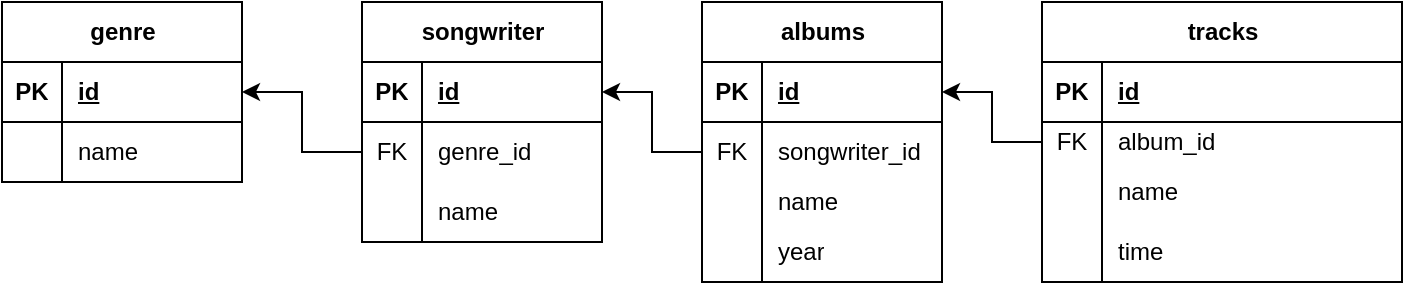 <mxfile version="21.5.0" type="device">
  <diagram name="Страница 1" id="5ixUGyo4X-1YARLkV2dN">
    <mxGraphModel dx="794" dy="438" grid="1" gridSize="10" guides="1" tooltips="1" connect="1" arrows="1" fold="1" page="1" pageScale="1" pageWidth="827" pageHeight="1169" math="0" shadow="0">
      <root>
        <mxCell id="0" />
        <mxCell id="1" parent="0" />
        <mxCell id="0Uv8VMTDzY28IKS0Zacv-1" value="genre" style="shape=table;startSize=30;container=1;collapsible=1;childLayout=tableLayout;fixedRows=1;rowLines=0;fontStyle=1;align=center;resizeLast=1;html=1;" vertex="1" parent="1">
          <mxGeometry x="40" y="10" width="120" height="90" as="geometry" />
        </mxCell>
        <mxCell id="0Uv8VMTDzY28IKS0Zacv-2" value="" style="shape=tableRow;horizontal=0;startSize=0;swimlaneHead=0;swimlaneBody=0;fillColor=none;collapsible=0;dropTarget=0;points=[[0,0.5],[1,0.5]];portConstraint=eastwest;top=0;left=0;right=0;bottom=1;" vertex="1" parent="0Uv8VMTDzY28IKS0Zacv-1">
          <mxGeometry y="30" width="120" height="30" as="geometry" />
        </mxCell>
        <mxCell id="0Uv8VMTDzY28IKS0Zacv-3" value="PK" style="shape=partialRectangle;connectable=0;fillColor=none;top=0;left=0;bottom=0;right=0;fontStyle=1;overflow=hidden;whiteSpace=wrap;html=1;" vertex="1" parent="0Uv8VMTDzY28IKS0Zacv-2">
          <mxGeometry width="30" height="30" as="geometry">
            <mxRectangle width="30" height="30" as="alternateBounds" />
          </mxGeometry>
        </mxCell>
        <mxCell id="0Uv8VMTDzY28IKS0Zacv-4" value="id" style="shape=partialRectangle;connectable=0;fillColor=none;top=0;left=0;bottom=0;right=0;align=left;spacingLeft=6;fontStyle=5;overflow=hidden;whiteSpace=wrap;html=1;" vertex="1" parent="0Uv8VMTDzY28IKS0Zacv-2">
          <mxGeometry x="30" width="90" height="30" as="geometry">
            <mxRectangle width="90" height="30" as="alternateBounds" />
          </mxGeometry>
        </mxCell>
        <mxCell id="0Uv8VMTDzY28IKS0Zacv-5" value="" style="shape=tableRow;horizontal=0;startSize=0;swimlaneHead=0;swimlaneBody=0;fillColor=none;collapsible=0;dropTarget=0;points=[[0,0.5],[1,0.5]];portConstraint=eastwest;top=0;left=0;right=0;bottom=0;" vertex="1" parent="0Uv8VMTDzY28IKS0Zacv-1">
          <mxGeometry y="60" width="120" height="30" as="geometry" />
        </mxCell>
        <mxCell id="0Uv8VMTDzY28IKS0Zacv-6" value="" style="shape=partialRectangle;connectable=0;fillColor=none;top=0;left=0;bottom=0;right=0;editable=1;overflow=hidden;whiteSpace=wrap;html=1;" vertex="1" parent="0Uv8VMTDzY28IKS0Zacv-5">
          <mxGeometry width="30" height="30" as="geometry">
            <mxRectangle width="30" height="30" as="alternateBounds" />
          </mxGeometry>
        </mxCell>
        <mxCell id="0Uv8VMTDzY28IKS0Zacv-7" value="name" style="shape=partialRectangle;connectable=0;fillColor=none;top=0;left=0;bottom=0;right=0;align=left;spacingLeft=6;overflow=hidden;whiteSpace=wrap;html=1;" vertex="1" parent="0Uv8VMTDzY28IKS0Zacv-5">
          <mxGeometry x="30" width="90" height="30" as="geometry">
            <mxRectangle width="90" height="30" as="alternateBounds" />
          </mxGeometry>
        </mxCell>
        <mxCell id="0Uv8VMTDzY28IKS0Zacv-14" value="songwriter" style="shape=table;startSize=30;container=1;collapsible=1;childLayout=tableLayout;fixedRows=1;rowLines=0;fontStyle=1;align=center;resizeLast=1;html=1;" vertex="1" parent="1">
          <mxGeometry x="220" y="10" width="120" height="120" as="geometry" />
        </mxCell>
        <mxCell id="0Uv8VMTDzY28IKS0Zacv-15" value="" style="shape=tableRow;horizontal=0;startSize=0;swimlaneHead=0;swimlaneBody=0;fillColor=none;collapsible=0;dropTarget=0;points=[[0,0.5],[1,0.5]];portConstraint=eastwest;top=0;left=0;right=0;bottom=1;" vertex="1" parent="0Uv8VMTDzY28IKS0Zacv-14">
          <mxGeometry y="30" width="120" height="30" as="geometry" />
        </mxCell>
        <mxCell id="0Uv8VMTDzY28IKS0Zacv-16" value="PK" style="shape=partialRectangle;connectable=0;fillColor=none;top=0;left=0;bottom=0;right=0;fontStyle=1;overflow=hidden;whiteSpace=wrap;html=1;" vertex="1" parent="0Uv8VMTDzY28IKS0Zacv-15">
          <mxGeometry width="30" height="30" as="geometry">
            <mxRectangle width="30" height="30" as="alternateBounds" />
          </mxGeometry>
        </mxCell>
        <mxCell id="0Uv8VMTDzY28IKS0Zacv-17" value="id" style="shape=partialRectangle;connectable=0;fillColor=none;top=0;left=0;bottom=0;right=0;align=left;spacingLeft=6;fontStyle=5;overflow=hidden;whiteSpace=wrap;html=1;" vertex="1" parent="0Uv8VMTDzY28IKS0Zacv-15">
          <mxGeometry x="30" width="90" height="30" as="geometry">
            <mxRectangle width="90" height="30" as="alternateBounds" />
          </mxGeometry>
        </mxCell>
        <mxCell id="0Uv8VMTDzY28IKS0Zacv-27" value="" style="shape=tableRow;horizontal=0;startSize=0;swimlaneHead=0;swimlaneBody=0;fillColor=none;collapsible=0;dropTarget=0;points=[[0,0.5],[1,0.5]];portConstraint=eastwest;top=0;left=0;right=0;bottom=0;" vertex="1" parent="0Uv8VMTDzY28IKS0Zacv-14">
          <mxGeometry y="60" width="120" height="30" as="geometry" />
        </mxCell>
        <mxCell id="0Uv8VMTDzY28IKS0Zacv-28" value="FK" style="shape=partialRectangle;connectable=0;fillColor=none;top=0;left=0;bottom=0;right=0;editable=1;overflow=hidden;whiteSpace=wrap;html=1;" vertex="1" parent="0Uv8VMTDzY28IKS0Zacv-27">
          <mxGeometry width="30" height="30" as="geometry">
            <mxRectangle width="30" height="30" as="alternateBounds" />
          </mxGeometry>
        </mxCell>
        <mxCell id="0Uv8VMTDzY28IKS0Zacv-29" value="genre_id" style="shape=partialRectangle;connectable=0;fillColor=none;top=0;left=0;bottom=0;right=0;align=left;spacingLeft=6;overflow=hidden;whiteSpace=wrap;html=1;" vertex="1" parent="0Uv8VMTDzY28IKS0Zacv-27">
          <mxGeometry x="30" width="90" height="30" as="geometry">
            <mxRectangle width="90" height="30" as="alternateBounds" />
          </mxGeometry>
        </mxCell>
        <mxCell id="0Uv8VMTDzY28IKS0Zacv-21" value="" style="shape=tableRow;horizontal=0;startSize=0;swimlaneHead=0;swimlaneBody=0;fillColor=none;collapsible=0;dropTarget=0;points=[[0,0.5],[1,0.5]];portConstraint=eastwest;top=0;left=0;right=0;bottom=0;" vertex="1" parent="0Uv8VMTDzY28IKS0Zacv-14">
          <mxGeometry y="90" width="120" height="30" as="geometry" />
        </mxCell>
        <mxCell id="0Uv8VMTDzY28IKS0Zacv-22" value="" style="shape=partialRectangle;connectable=0;fillColor=none;top=0;left=0;bottom=0;right=0;editable=1;overflow=hidden;whiteSpace=wrap;html=1;" vertex="1" parent="0Uv8VMTDzY28IKS0Zacv-21">
          <mxGeometry width="30" height="30" as="geometry">
            <mxRectangle width="30" height="30" as="alternateBounds" />
          </mxGeometry>
        </mxCell>
        <mxCell id="0Uv8VMTDzY28IKS0Zacv-23" value="name" style="shape=partialRectangle;connectable=0;fillColor=none;top=0;left=0;bottom=0;right=0;align=left;spacingLeft=6;overflow=hidden;whiteSpace=wrap;html=1;" vertex="1" parent="0Uv8VMTDzY28IKS0Zacv-21">
          <mxGeometry x="30" width="90" height="30" as="geometry">
            <mxRectangle width="90" height="30" as="alternateBounds" />
          </mxGeometry>
        </mxCell>
        <mxCell id="0Uv8VMTDzY28IKS0Zacv-30" style="edgeStyle=orthogonalEdgeStyle;rounded=0;orthogonalLoop=1;jettySize=auto;html=1;exitX=0;exitY=0.5;exitDx=0;exitDy=0;entryX=1;entryY=0.5;entryDx=0;entryDy=0;" edge="1" parent="1" source="0Uv8VMTDzY28IKS0Zacv-27" target="0Uv8VMTDzY28IKS0Zacv-2">
          <mxGeometry relative="1" as="geometry" />
        </mxCell>
        <mxCell id="0Uv8VMTDzY28IKS0Zacv-31" value="albums" style="shape=table;startSize=30;container=1;collapsible=1;childLayout=tableLayout;fixedRows=1;rowLines=0;fontStyle=1;align=center;resizeLast=1;html=1;" vertex="1" parent="1">
          <mxGeometry x="390" y="10" width="120" height="140" as="geometry" />
        </mxCell>
        <mxCell id="0Uv8VMTDzY28IKS0Zacv-32" value="" style="shape=tableRow;horizontal=0;startSize=0;swimlaneHead=0;swimlaneBody=0;fillColor=none;collapsible=0;dropTarget=0;points=[[0,0.5],[1,0.5]];portConstraint=eastwest;top=0;left=0;right=0;bottom=1;" vertex="1" parent="0Uv8VMTDzY28IKS0Zacv-31">
          <mxGeometry y="30" width="120" height="30" as="geometry" />
        </mxCell>
        <mxCell id="0Uv8VMTDzY28IKS0Zacv-33" value="PK" style="shape=partialRectangle;connectable=0;fillColor=none;top=0;left=0;bottom=0;right=0;fontStyle=1;overflow=hidden;whiteSpace=wrap;html=1;" vertex="1" parent="0Uv8VMTDzY28IKS0Zacv-32">
          <mxGeometry width="30" height="30" as="geometry">
            <mxRectangle width="30" height="30" as="alternateBounds" />
          </mxGeometry>
        </mxCell>
        <mxCell id="0Uv8VMTDzY28IKS0Zacv-34" value="id" style="shape=partialRectangle;connectable=0;fillColor=none;top=0;left=0;bottom=0;right=0;align=left;spacingLeft=6;fontStyle=5;overflow=hidden;whiteSpace=wrap;html=1;" vertex="1" parent="0Uv8VMTDzY28IKS0Zacv-32">
          <mxGeometry x="30" width="90" height="30" as="geometry">
            <mxRectangle width="90" height="30" as="alternateBounds" />
          </mxGeometry>
        </mxCell>
        <mxCell id="0Uv8VMTDzY28IKS0Zacv-35" value="" style="shape=tableRow;horizontal=0;startSize=0;swimlaneHead=0;swimlaneBody=0;fillColor=none;collapsible=0;dropTarget=0;points=[[0,0.5],[1,0.5]];portConstraint=eastwest;top=0;left=0;right=0;bottom=0;" vertex="1" parent="0Uv8VMTDzY28IKS0Zacv-31">
          <mxGeometry y="60" width="120" height="30" as="geometry" />
        </mxCell>
        <mxCell id="0Uv8VMTDzY28IKS0Zacv-36" value="FK" style="shape=partialRectangle;connectable=0;fillColor=none;top=0;left=0;bottom=0;right=0;editable=1;overflow=hidden;whiteSpace=wrap;html=1;" vertex="1" parent="0Uv8VMTDzY28IKS0Zacv-35">
          <mxGeometry width="30" height="30" as="geometry">
            <mxRectangle width="30" height="30" as="alternateBounds" />
          </mxGeometry>
        </mxCell>
        <mxCell id="0Uv8VMTDzY28IKS0Zacv-37" value="songwriter_id" style="shape=partialRectangle;connectable=0;fillColor=none;top=0;left=0;bottom=0;right=0;align=left;spacingLeft=6;overflow=hidden;whiteSpace=wrap;html=1;" vertex="1" parent="0Uv8VMTDzY28IKS0Zacv-35">
          <mxGeometry x="30" width="90" height="30" as="geometry">
            <mxRectangle width="90" height="30" as="alternateBounds" />
          </mxGeometry>
        </mxCell>
        <mxCell id="0Uv8VMTDzY28IKS0Zacv-38" value="" style="shape=tableRow;horizontal=0;startSize=0;swimlaneHead=0;swimlaneBody=0;fillColor=none;collapsible=0;dropTarget=0;points=[[0,0.5],[1,0.5]];portConstraint=eastwest;top=0;left=0;right=0;bottom=0;" vertex="1" parent="0Uv8VMTDzY28IKS0Zacv-31">
          <mxGeometry y="90" width="120" height="20" as="geometry" />
        </mxCell>
        <mxCell id="0Uv8VMTDzY28IKS0Zacv-39" value="" style="shape=partialRectangle;connectable=0;fillColor=none;top=0;left=0;bottom=0;right=0;editable=1;overflow=hidden;whiteSpace=wrap;html=1;" vertex="1" parent="0Uv8VMTDzY28IKS0Zacv-38">
          <mxGeometry width="30" height="20" as="geometry">
            <mxRectangle width="30" height="20" as="alternateBounds" />
          </mxGeometry>
        </mxCell>
        <mxCell id="0Uv8VMTDzY28IKS0Zacv-40" value="name" style="shape=partialRectangle;connectable=0;fillColor=none;top=0;left=0;bottom=0;right=0;align=left;spacingLeft=6;overflow=hidden;whiteSpace=wrap;html=1;" vertex="1" parent="0Uv8VMTDzY28IKS0Zacv-38">
          <mxGeometry x="30" width="90" height="20" as="geometry">
            <mxRectangle width="90" height="20" as="alternateBounds" />
          </mxGeometry>
        </mxCell>
        <mxCell id="0Uv8VMTDzY28IKS0Zacv-41" value="" style="shape=tableRow;horizontal=0;startSize=0;swimlaneHead=0;swimlaneBody=0;fillColor=none;collapsible=0;dropTarget=0;points=[[0,0.5],[1,0.5]];portConstraint=eastwest;top=0;left=0;right=0;bottom=0;" vertex="1" parent="0Uv8VMTDzY28IKS0Zacv-31">
          <mxGeometry y="110" width="120" height="30" as="geometry" />
        </mxCell>
        <mxCell id="0Uv8VMTDzY28IKS0Zacv-42" value="" style="shape=partialRectangle;connectable=0;fillColor=none;top=0;left=0;bottom=0;right=0;editable=1;overflow=hidden;whiteSpace=wrap;html=1;" vertex="1" parent="0Uv8VMTDzY28IKS0Zacv-41">
          <mxGeometry width="30" height="30" as="geometry">
            <mxRectangle width="30" height="30" as="alternateBounds" />
          </mxGeometry>
        </mxCell>
        <mxCell id="0Uv8VMTDzY28IKS0Zacv-43" value="year" style="shape=partialRectangle;connectable=0;fillColor=none;top=0;left=0;bottom=0;right=0;align=left;spacingLeft=6;overflow=hidden;whiteSpace=wrap;html=1;" vertex="1" parent="0Uv8VMTDzY28IKS0Zacv-41">
          <mxGeometry x="30" width="90" height="30" as="geometry">
            <mxRectangle width="90" height="30" as="alternateBounds" />
          </mxGeometry>
        </mxCell>
        <mxCell id="0Uv8VMTDzY28IKS0Zacv-44" style="edgeStyle=orthogonalEdgeStyle;rounded=0;orthogonalLoop=1;jettySize=auto;html=1;exitX=0;exitY=0.5;exitDx=0;exitDy=0;entryX=1;entryY=0.5;entryDx=0;entryDy=0;" edge="1" parent="1" source="0Uv8VMTDzY28IKS0Zacv-35" target="0Uv8VMTDzY28IKS0Zacv-15">
          <mxGeometry relative="1" as="geometry" />
        </mxCell>
        <mxCell id="0Uv8VMTDzY28IKS0Zacv-58" style="edgeStyle=orthogonalEdgeStyle;rounded=0;orthogonalLoop=1;jettySize=auto;html=1;" edge="1" parent="1" source="0Uv8VMTDzY28IKS0Zacv-45" target="0Uv8VMTDzY28IKS0Zacv-32">
          <mxGeometry relative="1" as="geometry" />
        </mxCell>
        <mxCell id="0Uv8VMTDzY28IKS0Zacv-45" value="tracks" style="shape=table;startSize=30;container=1;collapsible=1;childLayout=tableLayout;fixedRows=1;rowLines=0;fontStyle=1;align=center;resizeLast=1;html=1;" vertex="1" parent="1">
          <mxGeometry x="560" y="10" width="180" height="140" as="geometry" />
        </mxCell>
        <mxCell id="0Uv8VMTDzY28IKS0Zacv-46" value="" style="shape=tableRow;horizontal=0;startSize=0;swimlaneHead=0;swimlaneBody=0;fillColor=none;collapsible=0;dropTarget=0;points=[[0,0.5],[1,0.5]];portConstraint=eastwest;top=0;left=0;right=0;bottom=1;" vertex="1" parent="0Uv8VMTDzY28IKS0Zacv-45">
          <mxGeometry y="30" width="180" height="30" as="geometry" />
        </mxCell>
        <mxCell id="0Uv8VMTDzY28IKS0Zacv-47" value="PK" style="shape=partialRectangle;connectable=0;fillColor=none;top=0;left=0;bottom=0;right=0;fontStyle=1;overflow=hidden;whiteSpace=wrap;html=1;" vertex="1" parent="0Uv8VMTDzY28IKS0Zacv-46">
          <mxGeometry width="30" height="30" as="geometry">
            <mxRectangle width="30" height="30" as="alternateBounds" />
          </mxGeometry>
        </mxCell>
        <mxCell id="0Uv8VMTDzY28IKS0Zacv-48" value="id" style="shape=partialRectangle;connectable=0;fillColor=none;top=0;left=0;bottom=0;right=0;align=left;spacingLeft=6;fontStyle=5;overflow=hidden;whiteSpace=wrap;html=1;" vertex="1" parent="0Uv8VMTDzY28IKS0Zacv-46">
          <mxGeometry x="30" width="150" height="30" as="geometry">
            <mxRectangle width="150" height="30" as="alternateBounds" />
          </mxGeometry>
        </mxCell>
        <mxCell id="0Uv8VMTDzY28IKS0Zacv-49" value="" style="shape=tableRow;horizontal=0;startSize=0;swimlaneHead=0;swimlaneBody=0;fillColor=none;collapsible=0;dropTarget=0;points=[[0,0.5],[1,0.5]];portConstraint=eastwest;top=0;left=0;right=0;bottom=0;" vertex="1" parent="0Uv8VMTDzY28IKS0Zacv-45">
          <mxGeometry y="60" width="180" height="20" as="geometry" />
        </mxCell>
        <mxCell id="0Uv8VMTDzY28IKS0Zacv-50" value="FK" style="shape=partialRectangle;connectable=0;fillColor=none;top=0;left=0;bottom=0;right=0;editable=1;overflow=hidden;whiteSpace=wrap;html=1;" vertex="1" parent="0Uv8VMTDzY28IKS0Zacv-49">
          <mxGeometry width="30" height="20" as="geometry">
            <mxRectangle width="30" height="20" as="alternateBounds" />
          </mxGeometry>
        </mxCell>
        <mxCell id="0Uv8VMTDzY28IKS0Zacv-51" value="album_id" style="shape=partialRectangle;connectable=0;fillColor=none;top=0;left=0;bottom=0;right=0;align=left;spacingLeft=6;overflow=hidden;whiteSpace=wrap;html=1;" vertex="1" parent="0Uv8VMTDzY28IKS0Zacv-49">
          <mxGeometry x="30" width="150" height="20" as="geometry">
            <mxRectangle width="150" height="20" as="alternateBounds" />
          </mxGeometry>
        </mxCell>
        <mxCell id="0Uv8VMTDzY28IKS0Zacv-52" value="" style="shape=tableRow;horizontal=0;startSize=0;swimlaneHead=0;swimlaneBody=0;fillColor=none;collapsible=0;dropTarget=0;points=[[0,0.5],[1,0.5]];portConstraint=eastwest;top=0;left=0;right=0;bottom=0;" vertex="1" parent="0Uv8VMTDzY28IKS0Zacv-45">
          <mxGeometry y="80" width="180" height="30" as="geometry" />
        </mxCell>
        <mxCell id="0Uv8VMTDzY28IKS0Zacv-53" value="" style="shape=partialRectangle;connectable=0;fillColor=none;top=0;left=0;bottom=0;right=0;editable=1;overflow=hidden;whiteSpace=wrap;html=1;" vertex="1" parent="0Uv8VMTDzY28IKS0Zacv-52">
          <mxGeometry width="30" height="30" as="geometry">
            <mxRectangle width="30" height="30" as="alternateBounds" />
          </mxGeometry>
        </mxCell>
        <mxCell id="0Uv8VMTDzY28IKS0Zacv-54" value="name" style="shape=partialRectangle;connectable=0;fillColor=none;top=0;left=0;bottom=0;right=0;align=left;spacingLeft=6;overflow=hidden;whiteSpace=wrap;html=1;" vertex="1" parent="0Uv8VMTDzY28IKS0Zacv-52">
          <mxGeometry x="30" width="150" height="30" as="geometry">
            <mxRectangle width="150" height="30" as="alternateBounds" />
          </mxGeometry>
        </mxCell>
        <mxCell id="0Uv8VMTDzY28IKS0Zacv-55" value="" style="shape=tableRow;horizontal=0;startSize=0;swimlaneHead=0;swimlaneBody=0;fillColor=none;collapsible=0;dropTarget=0;points=[[0,0.5],[1,0.5]];portConstraint=eastwest;top=0;left=0;right=0;bottom=0;" vertex="1" parent="0Uv8VMTDzY28IKS0Zacv-45">
          <mxGeometry y="110" width="180" height="30" as="geometry" />
        </mxCell>
        <mxCell id="0Uv8VMTDzY28IKS0Zacv-56" value="" style="shape=partialRectangle;connectable=0;fillColor=none;top=0;left=0;bottom=0;right=0;editable=1;overflow=hidden;whiteSpace=wrap;html=1;" vertex="1" parent="0Uv8VMTDzY28IKS0Zacv-55">
          <mxGeometry width="30" height="30" as="geometry">
            <mxRectangle width="30" height="30" as="alternateBounds" />
          </mxGeometry>
        </mxCell>
        <mxCell id="0Uv8VMTDzY28IKS0Zacv-57" value="time" style="shape=partialRectangle;connectable=0;fillColor=none;top=0;left=0;bottom=0;right=0;align=left;spacingLeft=6;overflow=hidden;whiteSpace=wrap;html=1;" vertex="1" parent="0Uv8VMTDzY28IKS0Zacv-55">
          <mxGeometry x="30" width="150" height="30" as="geometry">
            <mxRectangle width="150" height="30" as="alternateBounds" />
          </mxGeometry>
        </mxCell>
      </root>
    </mxGraphModel>
  </diagram>
</mxfile>
